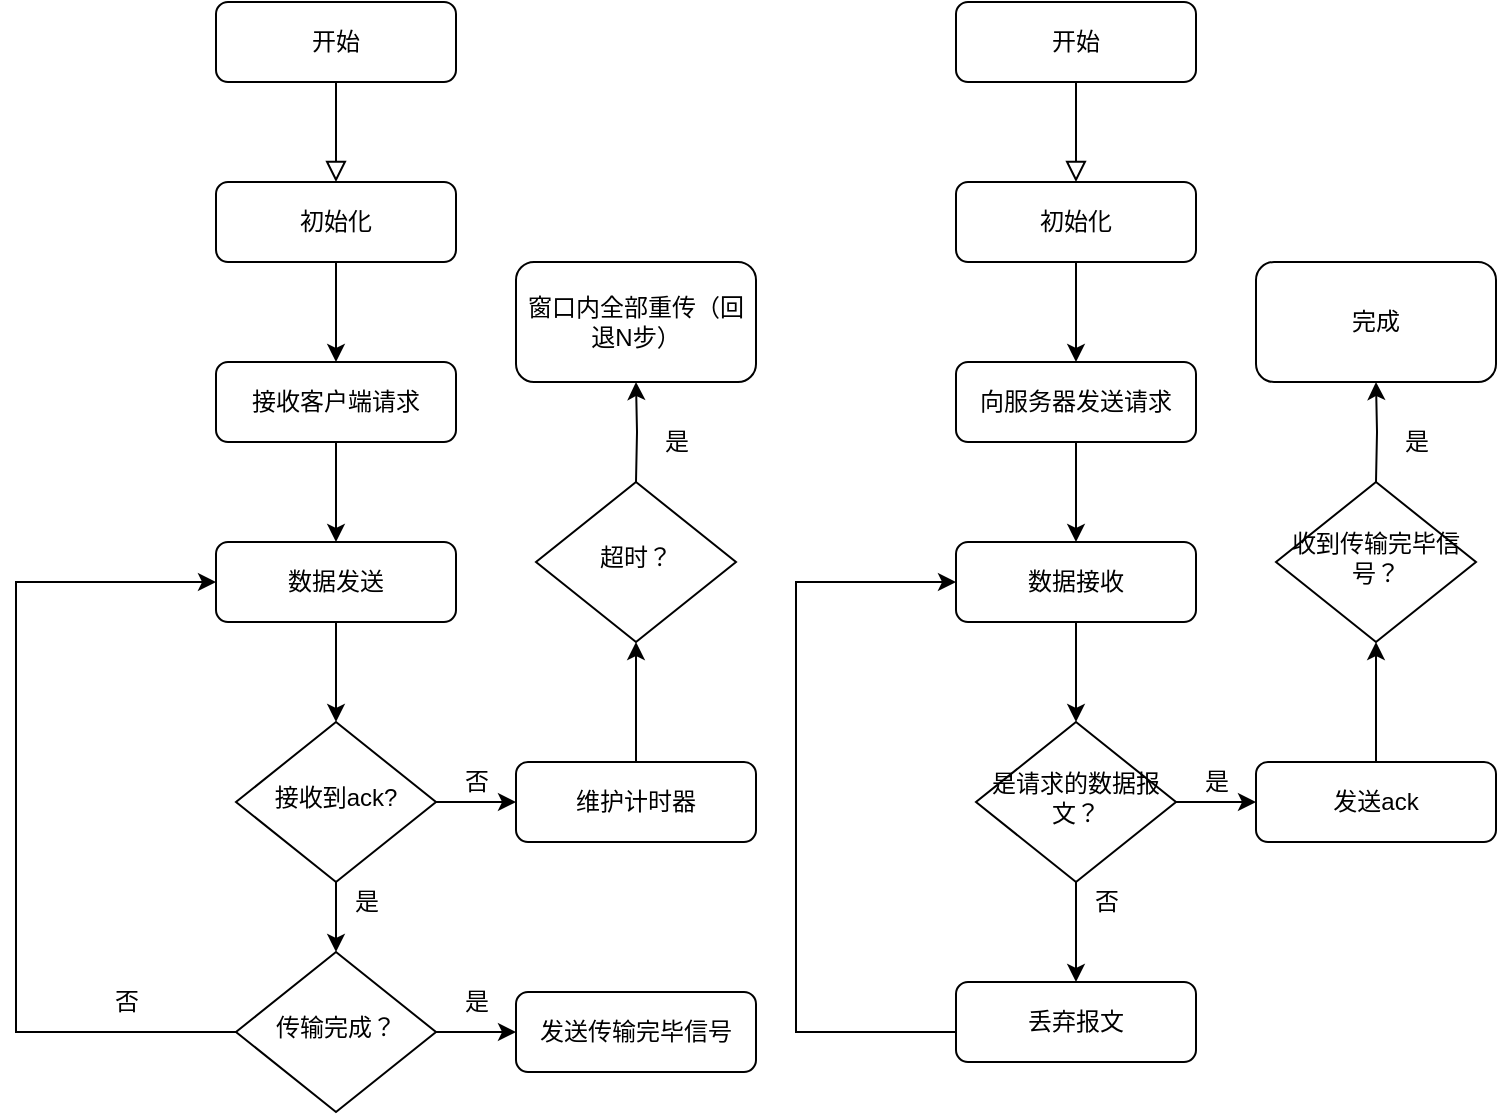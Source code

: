 <mxfile version="13.5.7" type="device"><diagram id="C5RBs43oDa-KdzZeNtuy" name="Page-1"><mxGraphModel dx="1264" dy="592" grid="1" gridSize="10" guides="1" tooltips="1" connect="1" arrows="1" fold="1" page="1" pageScale="1" pageWidth="827" pageHeight="1169" math="0" shadow="0"><root><mxCell id="WIyWlLk6GJQsqaUBKTNV-0"/><mxCell id="WIyWlLk6GJQsqaUBKTNV-1" parent="WIyWlLk6GJQsqaUBKTNV-0"/><mxCell id="WIyWlLk6GJQsqaUBKTNV-2" value="" style="rounded=0;html=1;jettySize=auto;orthogonalLoop=1;fontSize=11;endArrow=block;endFill=0;endSize=8;strokeWidth=1;shadow=0;labelBackgroundColor=none;edgeStyle=orthogonalEdgeStyle;" parent="WIyWlLk6GJQsqaUBKTNV-1" source="WIyWlLk6GJQsqaUBKTNV-3" edge="1"><mxGeometry relative="1" as="geometry"><mxPoint x="220" y="120" as="targetPoint"/></mxGeometry></mxCell><mxCell id="WIyWlLk6GJQsqaUBKTNV-3" value="开始" style="rounded=1;whiteSpace=wrap;html=1;fontSize=12;glass=0;strokeWidth=1;shadow=0;" parent="WIyWlLk6GJQsqaUBKTNV-1" vertex="1"><mxGeometry x="160" y="30" width="120" height="40" as="geometry"/></mxCell><mxCell id="nVv8oxfCE1B-zUpa2zRu-4" value="" style="edgeStyle=orthogonalEdgeStyle;rounded=0;orthogonalLoop=1;jettySize=auto;html=1;" parent="WIyWlLk6GJQsqaUBKTNV-1" source="nVv8oxfCE1B-zUpa2zRu-2" target="nVv8oxfCE1B-zUpa2zRu-3" edge="1"><mxGeometry relative="1" as="geometry"/></mxCell><mxCell id="nVv8oxfCE1B-zUpa2zRu-2" value="初始化" style="rounded=1;whiteSpace=wrap;html=1;fontSize=12;glass=0;strokeWidth=1;shadow=0;" parent="WIyWlLk6GJQsqaUBKTNV-1" vertex="1"><mxGeometry x="160" y="120" width="120" height="40" as="geometry"/></mxCell><mxCell id="nVv8oxfCE1B-zUpa2zRu-9" value="" style="edgeStyle=orthogonalEdgeStyle;rounded=0;orthogonalLoop=1;jettySize=auto;html=1;" parent="WIyWlLk6GJQsqaUBKTNV-1" source="nVv8oxfCE1B-zUpa2zRu-3" target="nVv8oxfCE1B-zUpa2zRu-7" edge="1"><mxGeometry relative="1" as="geometry"/></mxCell><mxCell id="nVv8oxfCE1B-zUpa2zRu-3" value="接收客户端请求" style="rounded=1;whiteSpace=wrap;html=1;fontSize=12;glass=0;strokeWidth=1;shadow=0;" parent="WIyWlLk6GJQsqaUBKTNV-1" vertex="1"><mxGeometry x="160" y="210" width="120" height="40" as="geometry"/></mxCell><mxCell id="nVv8oxfCE1B-zUpa2zRu-11" value="" style="edgeStyle=orthogonalEdgeStyle;rounded=0;orthogonalLoop=1;jettySize=auto;html=1;" parent="WIyWlLk6GJQsqaUBKTNV-1" source="nVv8oxfCE1B-zUpa2zRu-7" target="nVv8oxfCE1B-zUpa2zRu-10" edge="1"><mxGeometry relative="1" as="geometry"/></mxCell><mxCell id="nVv8oxfCE1B-zUpa2zRu-7" value="数据发送" style="rounded=1;whiteSpace=wrap;html=1;fontSize=12;glass=0;strokeWidth=1;shadow=0;" parent="WIyWlLk6GJQsqaUBKTNV-1" vertex="1"><mxGeometry x="160" y="300" width="120" height="40" as="geometry"/></mxCell><mxCell id="nVv8oxfCE1B-zUpa2zRu-13" value="" style="edgeStyle=orthogonalEdgeStyle;rounded=0;orthogonalLoop=1;jettySize=auto;html=1;" parent="WIyWlLk6GJQsqaUBKTNV-1" source="nVv8oxfCE1B-zUpa2zRu-10" target="nVv8oxfCE1B-zUpa2zRu-12" edge="1"><mxGeometry relative="1" as="geometry"/></mxCell><mxCell id="nVv8oxfCE1B-zUpa2zRu-22" value="" style="edgeStyle=orthogonalEdgeStyle;rounded=0;orthogonalLoop=1;jettySize=auto;html=1;" parent="WIyWlLk6GJQsqaUBKTNV-1" source="nVv8oxfCE1B-zUpa2zRu-10" target="nVv8oxfCE1B-zUpa2zRu-16" edge="1"><mxGeometry relative="1" as="geometry"/></mxCell><mxCell id="nVv8oxfCE1B-zUpa2zRu-10" value="接收到ack?" style="rhombus;whiteSpace=wrap;html=1;shadow=0;fontFamily=Helvetica;fontSize=12;align=center;strokeWidth=1;spacing=6;spacingTop=-4;" parent="WIyWlLk6GJQsqaUBKTNV-1" vertex="1"><mxGeometry x="170" y="390" width="100" height="80" as="geometry"/></mxCell><mxCell id="nVv8oxfCE1B-zUpa2zRu-26" value="" style="edgeStyle=orthogonalEdgeStyle;rounded=0;orthogonalLoop=1;jettySize=auto;html=1;" parent="WIyWlLk6GJQsqaUBKTNV-1" source="nVv8oxfCE1B-zUpa2zRu-12" target="nVv8oxfCE1B-zUpa2zRu-25" edge="1"><mxGeometry relative="1" as="geometry"/></mxCell><mxCell id="nVv8oxfCE1B-zUpa2zRu-29" style="edgeStyle=orthogonalEdgeStyle;rounded=0;orthogonalLoop=1;jettySize=auto;html=1;exitX=0;exitY=0.5;exitDx=0;exitDy=0;entryX=0;entryY=0.5;entryDx=0;entryDy=0;" parent="WIyWlLk6GJQsqaUBKTNV-1" source="nVv8oxfCE1B-zUpa2zRu-12" target="nVv8oxfCE1B-zUpa2zRu-7" edge="1"><mxGeometry relative="1" as="geometry"><Array as="points"><mxPoint x="60" y="545"/><mxPoint x="60" y="320"/></Array></mxGeometry></mxCell><mxCell id="nVv8oxfCE1B-zUpa2zRu-12" value="传输完成？" style="rhombus;whiteSpace=wrap;html=1;shadow=0;fontFamily=Helvetica;fontSize=12;align=center;strokeWidth=1;spacing=6;spacingTop=-4;" parent="WIyWlLk6GJQsqaUBKTNV-1" vertex="1"><mxGeometry x="170" y="505" width="100" height="80" as="geometry"/></mxCell><mxCell id="nVv8oxfCE1B-zUpa2zRu-18" value="" style="edgeStyle=orthogonalEdgeStyle;rounded=0;orthogonalLoop=1;jettySize=auto;html=1;" parent="WIyWlLk6GJQsqaUBKTNV-1" source="nVv8oxfCE1B-zUpa2zRu-16" edge="1"><mxGeometry relative="1" as="geometry"><mxPoint x="370" y="350" as="targetPoint"/></mxGeometry></mxCell><mxCell id="nVv8oxfCE1B-zUpa2zRu-16" value="维护计时器" style="rounded=1;whiteSpace=wrap;html=1;fontSize=12;glass=0;strokeWidth=1;shadow=0;" parent="WIyWlLk6GJQsqaUBKTNV-1" vertex="1"><mxGeometry x="310" y="410" width="120" height="40" as="geometry"/></mxCell><mxCell id="nVv8oxfCE1B-zUpa2zRu-20" value="" style="edgeStyle=orthogonalEdgeStyle;rounded=0;orthogonalLoop=1;jettySize=auto;html=1;" parent="WIyWlLk6GJQsqaUBKTNV-1" target="nVv8oxfCE1B-zUpa2zRu-19" edge="1"><mxGeometry relative="1" as="geometry"><mxPoint x="370" y="270" as="sourcePoint"/></mxGeometry></mxCell><mxCell id="nVv8oxfCE1B-zUpa2zRu-19" value="窗口内全部重传（回退N步）" style="whiteSpace=wrap;html=1;rounded=1;shadow=0;strokeWidth=1;glass=0;" parent="WIyWlLk6GJQsqaUBKTNV-1" vertex="1"><mxGeometry x="310" y="160" width="120" height="60" as="geometry"/></mxCell><mxCell id="nVv8oxfCE1B-zUpa2zRu-21" value="超时？" style="rhombus;whiteSpace=wrap;html=1;shadow=0;fontFamily=Helvetica;fontSize=12;align=center;strokeWidth=1;spacing=6;spacingTop=-4;" parent="WIyWlLk6GJQsqaUBKTNV-1" vertex="1"><mxGeometry x="320" y="270" width="100" height="80" as="geometry"/></mxCell><mxCell id="nVv8oxfCE1B-zUpa2zRu-23" value="否" style="text;html=1;align=center;verticalAlign=middle;resizable=0;points=[];autosize=1;" parent="WIyWlLk6GJQsqaUBKTNV-1" vertex="1"><mxGeometry x="275" y="410" width="30" height="20" as="geometry"/></mxCell><mxCell id="nVv8oxfCE1B-zUpa2zRu-24" value="是" style="text;html=1;align=center;verticalAlign=middle;resizable=0;points=[];autosize=1;" parent="WIyWlLk6GJQsqaUBKTNV-1" vertex="1"><mxGeometry x="220" y="470" width="30" height="20" as="geometry"/></mxCell><mxCell id="nVv8oxfCE1B-zUpa2zRu-25" value="发送传输完毕信号" style="rounded=1;whiteSpace=wrap;html=1;fontSize=12;glass=0;strokeWidth=1;shadow=0;" parent="WIyWlLk6GJQsqaUBKTNV-1" vertex="1"><mxGeometry x="310" y="525" width="120" height="40" as="geometry"/></mxCell><mxCell id="nVv8oxfCE1B-zUpa2zRu-27" value="是" style="text;html=1;align=center;verticalAlign=middle;resizable=0;points=[];autosize=1;" parent="WIyWlLk6GJQsqaUBKTNV-1" vertex="1"><mxGeometry x="275" y="520" width="30" height="20" as="geometry"/></mxCell><mxCell id="nVv8oxfCE1B-zUpa2zRu-28" value="是" style="text;html=1;align=center;verticalAlign=middle;resizable=0;points=[];autosize=1;" parent="WIyWlLk6GJQsqaUBKTNV-1" vertex="1"><mxGeometry x="375" y="240" width="30" height="20" as="geometry"/></mxCell><mxCell id="nVv8oxfCE1B-zUpa2zRu-30" value="否" style="text;html=1;align=center;verticalAlign=middle;resizable=0;points=[];autosize=1;" parent="WIyWlLk6GJQsqaUBKTNV-1" vertex="1"><mxGeometry x="100" y="520" width="30" height="20" as="geometry"/></mxCell><mxCell id="nVv8oxfCE1B-zUpa2zRu-31" value="" style="rounded=0;html=1;jettySize=auto;orthogonalLoop=1;fontSize=11;endArrow=block;endFill=0;endSize=8;strokeWidth=1;shadow=0;labelBackgroundColor=none;edgeStyle=orthogonalEdgeStyle;" parent="WIyWlLk6GJQsqaUBKTNV-1" source="nVv8oxfCE1B-zUpa2zRu-32" edge="1"><mxGeometry relative="1" as="geometry"><mxPoint x="590" y="120" as="targetPoint"/></mxGeometry></mxCell><mxCell id="nVv8oxfCE1B-zUpa2zRu-32" value="开始" style="rounded=1;whiteSpace=wrap;html=1;fontSize=12;glass=0;strokeWidth=1;shadow=0;" parent="WIyWlLk6GJQsqaUBKTNV-1" vertex="1"><mxGeometry x="530" y="30" width="120" height="40" as="geometry"/></mxCell><mxCell id="nVv8oxfCE1B-zUpa2zRu-33" value="" style="edgeStyle=orthogonalEdgeStyle;rounded=0;orthogonalLoop=1;jettySize=auto;html=1;" parent="WIyWlLk6GJQsqaUBKTNV-1" source="nVv8oxfCE1B-zUpa2zRu-34" target="nVv8oxfCE1B-zUpa2zRu-36" edge="1"><mxGeometry relative="1" as="geometry"/></mxCell><mxCell id="nVv8oxfCE1B-zUpa2zRu-34" value="初始化" style="rounded=1;whiteSpace=wrap;html=1;fontSize=12;glass=0;strokeWidth=1;shadow=0;" parent="WIyWlLk6GJQsqaUBKTNV-1" vertex="1"><mxGeometry x="530" y="120" width="120" height="40" as="geometry"/></mxCell><mxCell id="nVv8oxfCE1B-zUpa2zRu-35" value="" style="edgeStyle=orthogonalEdgeStyle;rounded=0;orthogonalLoop=1;jettySize=auto;html=1;" parent="WIyWlLk6GJQsqaUBKTNV-1" source="nVv8oxfCE1B-zUpa2zRu-36" target="nVv8oxfCE1B-zUpa2zRu-38" edge="1"><mxGeometry relative="1" as="geometry"/></mxCell><mxCell id="nVv8oxfCE1B-zUpa2zRu-36" value="向服务器发送请求" style="rounded=1;whiteSpace=wrap;html=1;fontSize=12;glass=0;strokeWidth=1;shadow=0;" parent="WIyWlLk6GJQsqaUBKTNV-1" vertex="1"><mxGeometry x="530" y="210" width="120" height="40" as="geometry"/></mxCell><mxCell id="nVv8oxfCE1B-zUpa2zRu-37" value="" style="edgeStyle=orthogonalEdgeStyle;rounded=0;orthogonalLoop=1;jettySize=auto;html=1;" parent="WIyWlLk6GJQsqaUBKTNV-1" source="nVv8oxfCE1B-zUpa2zRu-38" target="nVv8oxfCE1B-zUpa2zRu-41" edge="1"><mxGeometry relative="1" as="geometry"/></mxCell><mxCell id="nVv8oxfCE1B-zUpa2zRu-38" value="数据接收" style="rounded=1;whiteSpace=wrap;html=1;fontSize=12;glass=0;strokeWidth=1;shadow=0;" parent="WIyWlLk6GJQsqaUBKTNV-1" vertex="1"><mxGeometry x="530" y="300" width="120" height="40" as="geometry"/></mxCell><mxCell id="nVv8oxfCE1B-zUpa2zRu-39" value="" style="edgeStyle=orthogonalEdgeStyle;rounded=0;orthogonalLoop=1;jettySize=auto;html=1;entryX=0.5;entryY=0;entryDx=0;entryDy=0;" parent="WIyWlLk6GJQsqaUBKTNV-1" source="nVv8oxfCE1B-zUpa2zRu-41" target="nVv8oxfCE1B-zUpa2zRu-57" edge="1"><mxGeometry relative="1" as="geometry"><mxPoint x="590" y="505" as="targetPoint"/></mxGeometry></mxCell><mxCell id="nVv8oxfCE1B-zUpa2zRu-40" value="" style="edgeStyle=orthogonalEdgeStyle;rounded=0;orthogonalLoop=1;jettySize=auto;html=1;" parent="WIyWlLk6GJQsqaUBKTNV-1" source="nVv8oxfCE1B-zUpa2zRu-41" target="nVv8oxfCE1B-zUpa2zRu-46" edge="1"><mxGeometry relative="1" as="geometry"/></mxCell><mxCell id="nVv8oxfCE1B-zUpa2zRu-41" value="是请求的数据报文？" style="rhombus;whiteSpace=wrap;html=1;shadow=0;fontFamily=Helvetica;fontSize=12;align=center;strokeWidth=1;spacing=6;spacingTop=-4;" parent="WIyWlLk6GJQsqaUBKTNV-1" vertex="1"><mxGeometry x="540" y="390" width="100" height="80" as="geometry"/></mxCell><mxCell id="nVv8oxfCE1B-zUpa2zRu-43" style="edgeStyle=orthogonalEdgeStyle;rounded=0;orthogonalLoop=1;jettySize=auto;html=1;exitX=0;exitY=0.5;exitDx=0;exitDy=0;entryX=0;entryY=0.5;entryDx=0;entryDy=0;" parent="WIyWlLk6GJQsqaUBKTNV-1" target="nVv8oxfCE1B-zUpa2zRu-38" edge="1"><mxGeometry relative="1" as="geometry"><Array as="points"><mxPoint x="450" y="545"/><mxPoint x="450" y="320"/></Array><mxPoint x="540" y="545" as="sourcePoint"/></mxGeometry></mxCell><mxCell id="nVv8oxfCE1B-zUpa2zRu-45" value="" style="edgeStyle=orthogonalEdgeStyle;rounded=0;orthogonalLoop=1;jettySize=auto;html=1;" parent="WIyWlLk6GJQsqaUBKTNV-1" source="nVv8oxfCE1B-zUpa2zRu-46" edge="1"><mxGeometry relative="1" as="geometry"><mxPoint x="740" y="350" as="targetPoint"/></mxGeometry></mxCell><mxCell id="nVv8oxfCE1B-zUpa2zRu-46" value="发送ack" style="rounded=1;whiteSpace=wrap;html=1;fontSize=12;glass=0;strokeWidth=1;shadow=0;" parent="WIyWlLk6GJQsqaUBKTNV-1" vertex="1"><mxGeometry x="680" y="410" width="120" height="40" as="geometry"/></mxCell><mxCell id="nVv8oxfCE1B-zUpa2zRu-47" value="" style="edgeStyle=orthogonalEdgeStyle;rounded=0;orthogonalLoop=1;jettySize=auto;html=1;" parent="WIyWlLk6GJQsqaUBKTNV-1" target="nVv8oxfCE1B-zUpa2zRu-48" edge="1"><mxGeometry relative="1" as="geometry"><mxPoint x="740" y="270" as="sourcePoint"/></mxGeometry></mxCell><mxCell id="nVv8oxfCE1B-zUpa2zRu-48" value="完成" style="whiteSpace=wrap;html=1;rounded=1;shadow=0;strokeWidth=1;glass=0;" parent="WIyWlLk6GJQsqaUBKTNV-1" vertex="1"><mxGeometry x="680" y="160" width="120" height="60" as="geometry"/></mxCell><mxCell id="nVv8oxfCE1B-zUpa2zRu-49" value="收到传输完毕信号？" style="rhombus;whiteSpace=wrap;html=1;shadow=0;fontFamily=Helvetica;fontSize=12;align=center;strokeWidth=1;spacing=6;spacingTop=-4;" parent="WIyWlLk6GJQsqaUBKTNV-1" vertex="1"><mxGeometry x="690" y="270" width="100" height="80" as="geometry"/></mxCell><mxCell id="nVv8oxfCE1B-zUpa2zRu-50" value="是" style="text;html=1;align=center;verticalAlign=middle;resizable=0;points=[];autosize=1;" parent="WIyWlLk6GJQsqaUBKTNV-1" vertex="1"><mxGeometry x="645" y="410" width="30" height="20" as="geometry"/></mxCell><mxCell id="nVv8oxfCE1B-zUpa2zRu-51" value="否" style="text;html=1;align=center;verticalAlign=middle;resizable=0;points=[];autosize=1;" parent="WIyWlLk6GJQsqaUBKTNV-1" vertex="1"><mxGeometry x="590" y="470" width="30" height="20" as="geometry"/></mxCell><mxCell id="nVv8oxfCE1B-zUpa2zRu-54" value="是" style="text;html=1;align=center;verticalAlign=middle;resizable=0;points=[];autosize=1;" parent="WIyWlLk6GJQsqaUBKTNV-1" vertex="1"><mxGeometry x="745" y="240" width="30" height="20" as="geometry"/></mxCell><mxCell id="nVv8oxfCE1B-zUpa2zRu-57" value="丢弃报文" style="rounded=1;whiteSpace=wrap;html=1;fontSize=12;glass=0;strokeWidth=1;shadow=0;" parent="WIyWlLk6GJQsqaUBKTNV-1" vertex="1"><mxGeometry x="530" y="520" width="120" height="40" as="geometry"/></mxCell></root></mxGraphModel></diagram></mxfile>